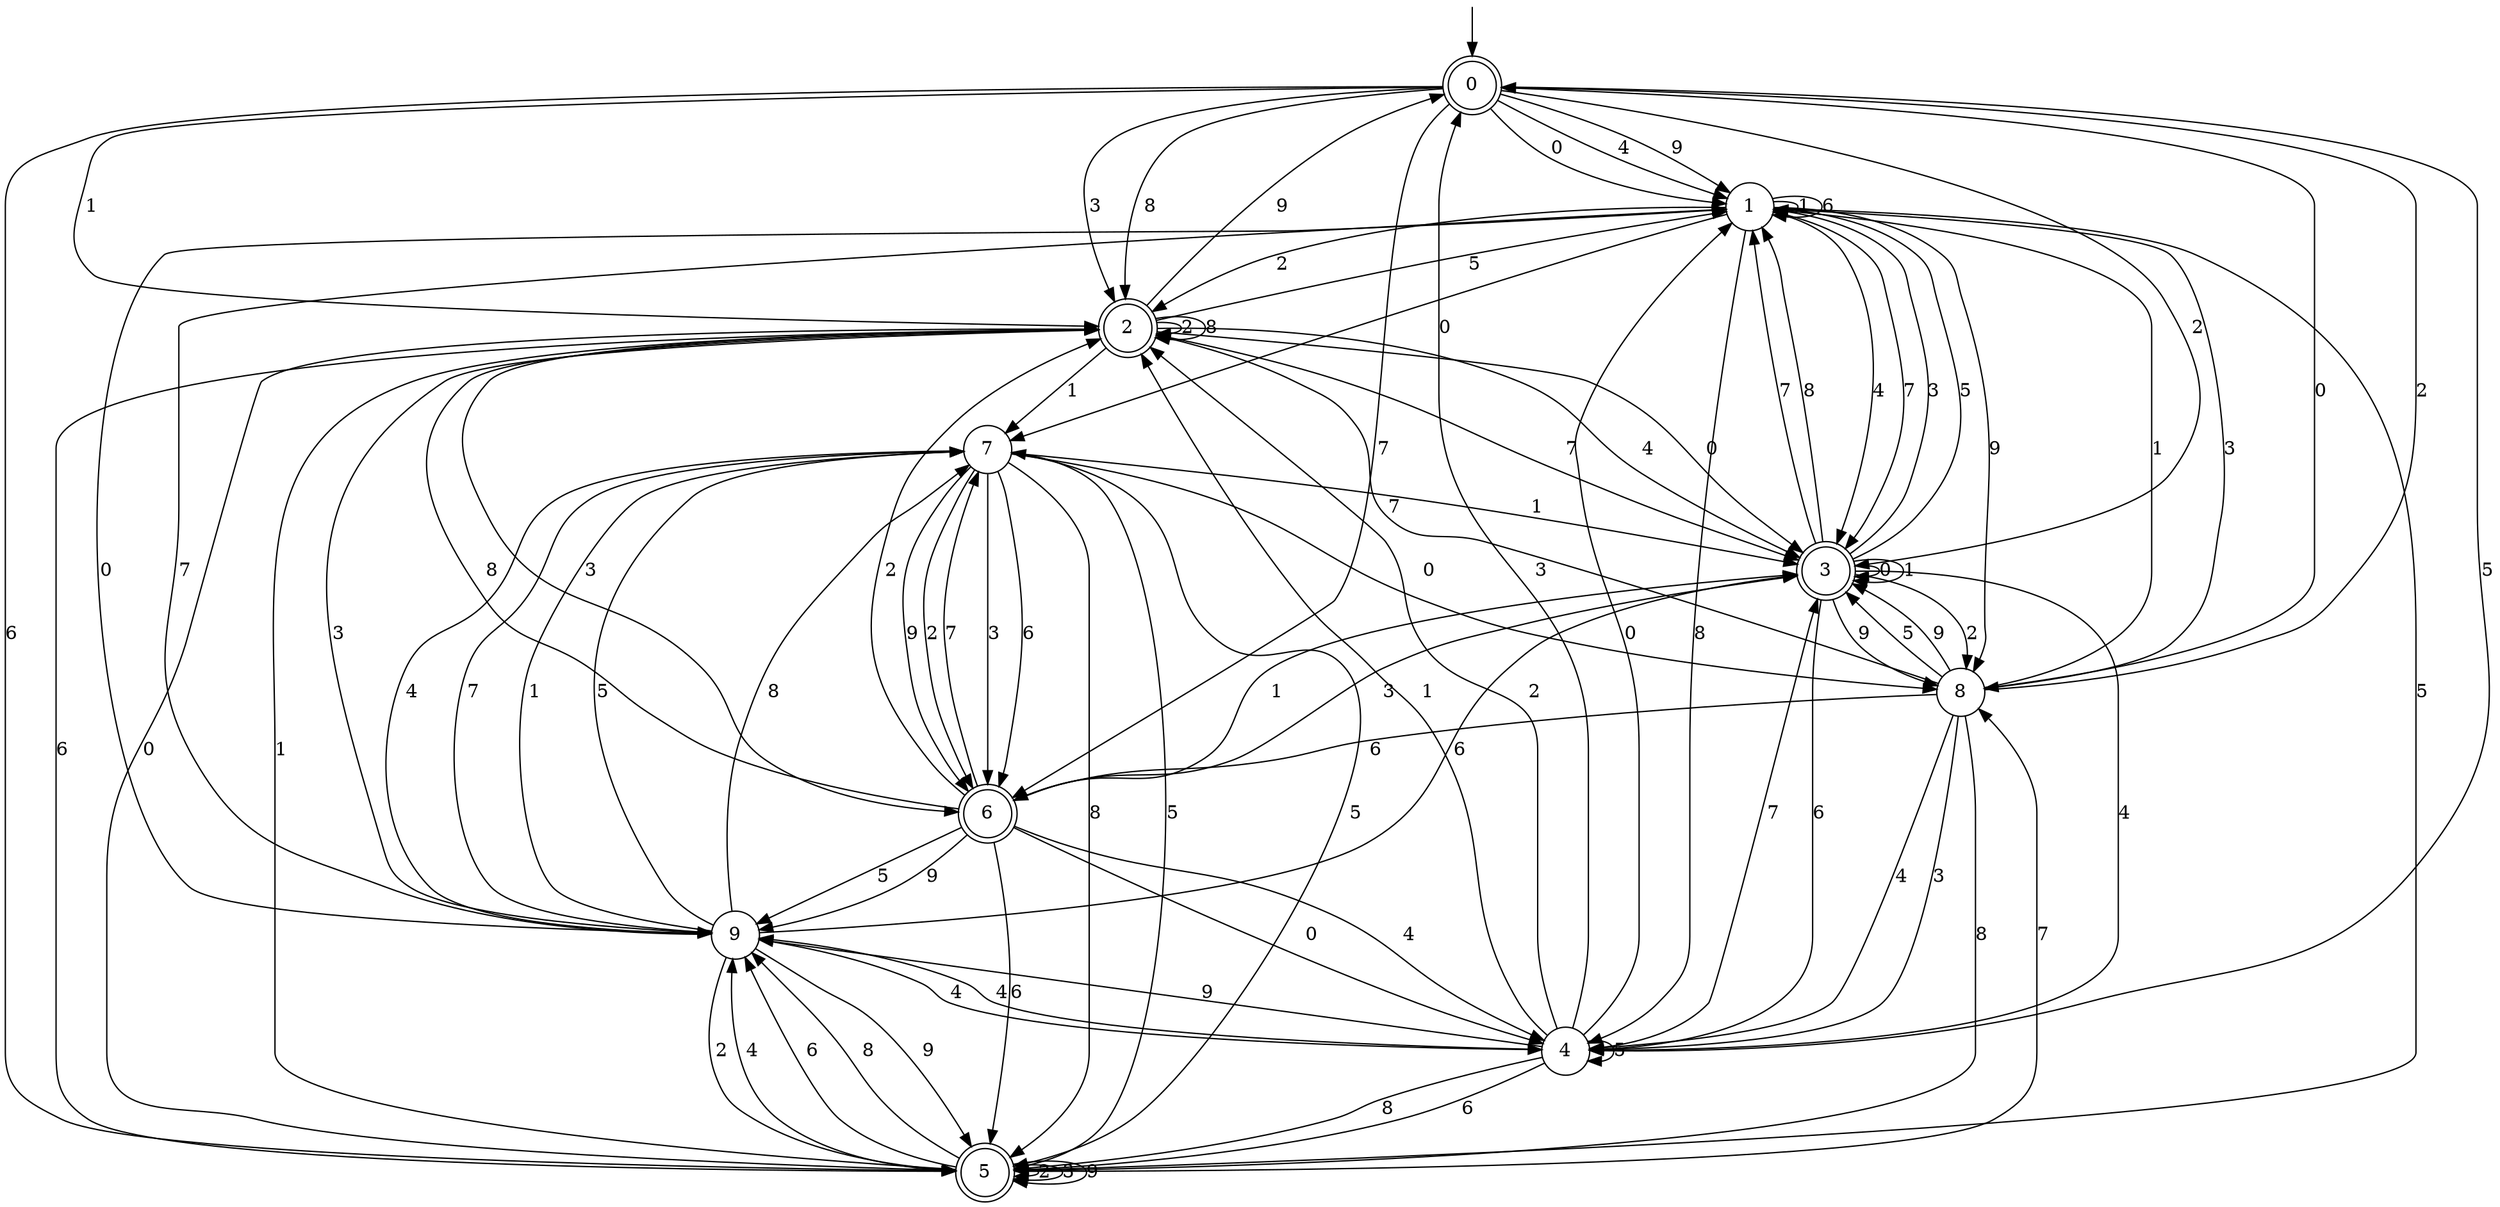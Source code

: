 digraph g {

	s0 [shape="doublecircle" label="0"];
	s1 [shape="circle" label="1"];
	s2 [shape="doublecircle" label="2"];
	s3 [shape="doublecircle" label="3"];
	s4 [shape="circle" label="4"];
	s5 [shape="doublecircle" label="5"];
	s6 [shape="doublecircle" label="6"];
	s7 [shape="circle" label="7"];
	s8 [shape="circle" label="8"];
	s9 [shape="circle" label="9"];
	s0 -> s1 [label="0"];
	s0 -> s2 [label="1"];
	s0 -> s3 [label="2"];
	s0 -> s2 [label="3"];
	s0 -> s1 [label="4"];
	s0 -> s4 [label="5"];
	s0 -> s5 [label="6"];
	s0 -> s6 [label="7"];
	s0 -> s2 [label="8"];
	s0 -> s1 [label="9"];
	s1 -> s7 [label="0"];
	s1 -> s1 [label="1"];
	s1 -> s2 [label="2"];
	s1 -> s8 [label="3"];
	s1 -> s3 [label="4"];
	s1 -> s5 [label="5"];
	s1 -> s1 [label="6"];
	s1 -> s3 [label="7"];
	s1 -> s4 [label="8"];
	s1 -> s8 [label="9"];
	s2 -> s3 [label="0"];
	s2 -> s7 [label="1"];
	s2 -> s2 [label="2"];
	s2 -> s6 [label="3"];
	s2 -> s3 [label="4"];
	s2 -> s1 [label="5"];
	s2 -> s5 [label="6"];
	s2 -> s3 [label="7"];
	s2 -> s2 [label="8"];
	s2 -> s0 [label="9"];
	s3 -> s3 [label="0"];
	s3 -> s3 [label="1"];
	s3 -> s8 [label="2"];
	s3 -> s1 [label="3"];
	s3 -> s4 [label="4"];
	s3 -> s1 [label="5"];
	s3 -> s4 [label="6"];
	s3 -> s1 [label="7"];
	s3 -> s1 [label="8"];
	s3 -> s8 [label="9"];
	s4 -> s1 [label="0"];
	s4 -> s2 [label="1"];
	s4 -> s2 [label="2"];
	s4 -> s0 [label="3"];
	s4 -> s9 [label="4"];
	s4 -> s4 [label="5"];
	s4 -> s5 [label="6"];
	s4 -> s3 [label="7"];
	s4 -> s5 [label="8"];
	s4 -> s9 [label="9"];
	s5 -> s2 [label="0"];
	s5 -> s2 [label="1"];
	s5 -> s5 [label="2"];
	s5 -> s5 [label="3"];
	s5 -> s9 [label="4"];
	s5 -> s7 [label="5"];
	s5 -> s9 [label="6"];
	s5 -> s8 [label="7"];
	s5 -> s9 [label="8"];
	s5 -> s5 [label="9"];
	s6 -> s4 [label="0"];
	s6 -> s3 [label="1"];
	s6 -> s2 [label="2"];
	s6 -> s3 [label="3"];
	s6 -> s4 [label="4"];
	s6 -> s9 [label="5"];
	s6 -> s5 [label="6"];
	s6 -> s7 [label="7"];
	s6 -> s2 [label="8"];
	s6 -> s9 [label="9"];
	s7 -> s8 [label="0"];
	s7 -> s3 [label="1"];
	s7 -> s6 [label="2"];
	s7 -> s6 [label="3"];
	s7 -> s9 [label="4"];
	s7 -> s5 [label="5"];
	s7 -> s6 [label="6"];
	s7 -> s9 [label="7"];
	s7 -> s5 [label="8"];
	s7 -> s6 [label="9"];
	s8 -> s0 [label="0"];
	s8 -> s1 [label="1"];
	s8 -> s0 [label="2"];
	s8 -> s4 [label="3"];
	s8 -> s4 [label="4"];
	s8 -> s3 [label="5"];
	s8 -> s6 [label="6"];
	s8 -> s2 [label="7"];
	s8 -> s5 [label="8"];
	s8 -> s3 [label="9"];
	s9 -> s1 [label="0"];
	s9 -> s7 [label="1"];
	s9 -> s5 [label="2"];
	s9 -> s2 [label="3"];
	s9 -> s4 [label="4"];
	s9 -> s7 [label="5"];
	s9 -> s3 [label="6"];
	s9 -> s1 [label="7"];
	s9 -> s7 [label="8"];
	s9 -> s5 [label="9"];

__start0 [label="" shape="none" width="0" height="0"];
__start0 -> s0;

}
